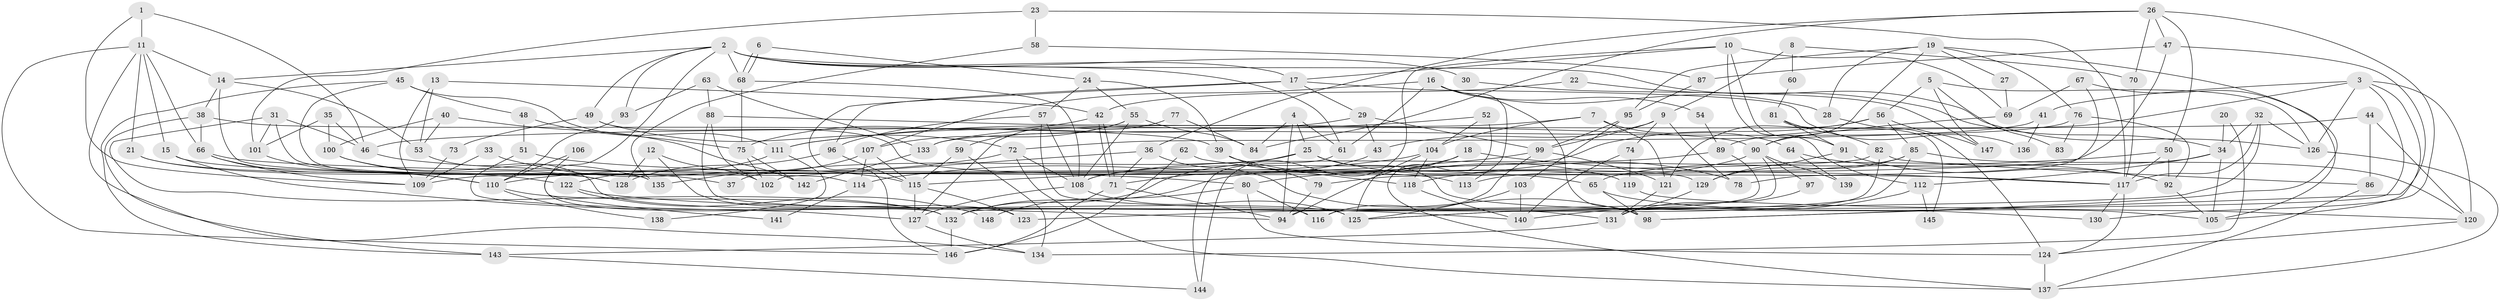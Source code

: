 // coarse degree distribution, {3: 0.1919191919191919, 9: 0.050505050505050504, 7: 0.1111111111111111, 4: 0.20202020202020202, 5: 0.15151515151515152, 6: 0.16161616161616163, 8: 0.04040404040404041, 2: 0.08080808080808081, 10: 0.010101010101010102}
// Generated by graph-tools (version 1.1) at 2025/52/02/27/25 19:52:06]
// undirected, 148 vertices, 296 edges
graph export_dot {
graph [start="1"]
  node [color=gray90,style=filled];
  1;
  2;
  3;
  4;
  5;
  6;
  7;
  8;
  9;
  10;
  11;
  12;
  13;
  14;
  15;
  16;
  17;
  18;
  19;
  20;
  21;
  22;
  23;
  24;
  25;
  26;
  27;
  28;
  29;
  30;
  31;
  32;
  33;
  34;
  35;
  36;
  37;
  38;
  39;
  40;
  41;
  42;
  43;
  44;
  45;
  46;
  47;
  48;
  49;
  50;
  51;
  52;
  53;
  54;
  55;
  56;
  57;
  58;
  59;
  60;
  61;
  62;
  63;
  64;
  65;
  66;
  67;
  68;
  69;
  70;
  71;
  72;
  73;
  74;
  75;
  76;
  77;
  78;
  79;
  80;
  81;
  82;
  83;
  84;
  85;
  86;
  87;
  88;
  89;
  90;
  91;
  92;
  93;
  94;
  95;
  96;
  97;
  98;
  99;
  100;
  101;
  102;
  103;
  104;
  105;
  106;
  107;
  108;
  109;
  110;
  111;
  112;
  113;
  114;
  115;
  116;
  117;
  118;
  119;
  120;
  121;
  122;
  123;
  124;
  125;
  126;
  127;
  128;
  129;
  130;
  131;
  132;
  133;
  134;
  135;
  136;
  137;
  138;
  139;
  140;
  141;
  142;
  143;
  144;
  145;
  146;
  147;
  148;
  1 -- 11;
  1 -- 46;
  1 -- 109;
  2 -- 17;
  2 -- 126;
  2 -- 14;
  2 -- 30;
  2 -- 49;
  2 -- 61;
  2 -- 68;
  2 -- 93;
  2 -- 141;
  3 -- 105;
  3 -- 120;
  3 -- 41;
  3 -- 89;
  3 -- 116;
  3 -- 126;
  4 -- 94;
  4 -- 25;
  4 -- 61;
  4 -- 84;
  5 -- 126;
  5 -- 56;
  5 -- 83;
  5 -- 147;
  6 -- 24;
  6 -- 68;
  6 -- 68;
  7 -- 104;
  7 -- 133;
  7 -- 64;
  7 -- 121;
  8 -- 9;
  8 -- 70;
  8 -- 60;
  9 -- 74;
  9 -- 99;
  9 -- 43;
  9 -- 78;
  10 -- 144;
  10 -- 112;
  10 -- 17;
  10 -- 69;
  10 -- 91;
  11 -- 66;
  11 -- 146;
  11 -- 14;
  11 -- 15;
  11 -- 21;
  11 -- 134;
  12 -- 123;
  12 -- 102;
  12 -- 128;
  13 -- 53;
  13 -- 109;
  13 -- 42;
  14 -- 38;
  14 -- 53;
  14 -- 114;
  15 -- 94;
  15 -- 113;
  16 -- 107;
  16 -- 61;
  16 -- 28;
  16 -- 54;
  16 -- 98;
  16 -- 113;
  17 -- 96;
  17 -- 29;
  17 -- 136;
  17 -- 146;
  18 -- 117;
  18 -- 132;
  18 -- 94;
  19 -- 76;
  19 -- 98;
  19 -- 27;
  19 -- 28;
  19 -- 90;
  19 -- 95;
  20 -- 34;
  20 -- 134;
  21 -- 122;
  21 -- 37;
  22 -- 34;
  22 -- 42;
  23 -- 117;
  23 -- 101;
  23 -- 58;
  24 -- 57;
  24 -- 55;
  24 -- 39;
  25 -- 132;
  25 -- 130;
  25 -- 37;
  25 -- 78;
  26 -- 84;
  26 -- 47;
  26 -- 36;
  26 -- 50;
  26 -- 70;
  26 -- 130;
  27 -- 69;
  28 -- 124;
  29 -- 43;
  29 -- 99;
  29 -- 111;
  30 -- 147;
  31 -- 128;
  31 -- 132;
  31 -- 46;
  31 -- 101;
  32 -- 117;
  32 -- 34;
  32 -- 123;
  32 -- 126;
  33 -- 115;
  33 -- 109;
  34 -- 65;
  34 -- 105;
  34 -- 112;
  35 -- 101;
  35 -- 46;
  35 -- 100;
  36 -- 71;
  36 -- 98;
  36 -- 102;
  38 -- 66;
  38 -- 39;
  38 -- 143;
  39 -- 79;
  39 -- 119;
  40 -- 100;
  40 -- 53;
  40 -- 142;
  41 -- 72;
  41 -- 136;
  42 -- 71;
  42 -- 71;
  42 -- 75;
  43 -- 71;
  44 -- 120;
  44 -- 86;
  44 -- 46;
  45 -- 48;
  45 -- 143;
  45 -- 111;
  45 -- 135;
  46 -- 80;
  47 -- 98;
  47 -- 87;
  47 -- 79;
  48 -- 51;
  48 -- 75;
  49 -- 72;
  49 -- 73;
  49 -- 129;
  50 -- 80;
  50 -- 92;
  50 -- 117;
  51 -- 127;
  51 -- 65;
  52 -- 111;
  52 -- 137;
  52 -- 104;
  53 -- 125;
  54 -- 89;
  55 -- 59;
  55 -- 107;
  55 -- 84;
  55 -- 108;
  56 -- 108;
  56 -- 121;
  56 -- 85;
  56 -- 147;
  57 -- 108;
  57 -- 131;
  57 -- 96;
  58 -- 135;
  58 -- 87;
  59 -- 134;
  59 -- 115;
  60 -- 81;
  61 -- 144;
  62 -- 146;
  62 -- 118;
  63 -- 93;
  63 -- 88;
  63 -- 133;
  64 -- 92;
  64 -- 139;
  65 -- 105;
  65 -- 98;
  66 -- 117;
  66 -- 110;
  66 -- 109;
  67 -- 78;
  67 -- 69;
  67 -- 105;
  68 -- 75;
  68 -- 108;
  69 -- 90;
  70 -- 117;
  71 -- 94;
  71 -- 146;
  72 -- 108;
  72 -- 137;
  72 -- 110;
  73 -- 109;
  74 -- 119;
  74 -- 140;
  75 -- 102;
  75 -- 142;
  76 -- 133;
  76 -- 92;
  76 -- 83;
  77 -- 84;
  77 -- 127;
  79 -- 94;
  80 -- 116;
  80 -- 124;
  80 -- 148;
  81 -- 91;
  81 -- 82;
  81 -- 145;
  82 -- 109;
  82 -- 125;
  82 -- 86;
  85 -- 113;
  85 -- 120;
  85 -- 125;
  85 -- 129;
  86 -- 137;
  87 -- 95;
  88 -- 102;
  88 -- 90;
  88 -- 116;
  89 -- 108;
  89 -- 132;
  90 -- 94;
  90 -- 97;
  90 -- 118;
  90 -- 139;
  91 -- 129;
  91 -- 92;
  92 -- 105;
  93 -- 110;
  95 -- 99;
  95 -- 103;
  96 -- 128;
  96 -- 115;
  97 -- 131;
  99 -- 116;
  99 -- 115;
  99 -- 121;
  100 -- 135;
  100 -- 128;
  101 -- 110;
  103 -- 125;
  103 -- 140;
  104 -- 125;
  104 -- 114;
  104 -- 118;
  106 -- 132;
  106 -- 110;
  107 -- 114;
  107 -- 115;
  107 -- 135;
  108 -- 125;
  108 -- 127;
  110 -- 132;
  110 -- 138;
  111 -- 122;
  111 -- 138;
  112 -- 140;
  112 -- 145;
  114 -- 141;
  115 -- 123;
  115 -- 127;
  117 -- 124;
  117 -- 130;
  118 -- 140;
  119 -- 120;
  120 -- 124;
  121 -- 131;
  122 -- 140;
  122 -- 148;
  124 -- 137;
  126 -- 137;
  127 -- 134;
  129 -- 131;
  131 -- 143;
  132 -- 146;
  133 -- 142;
  143 -- 144;
}

